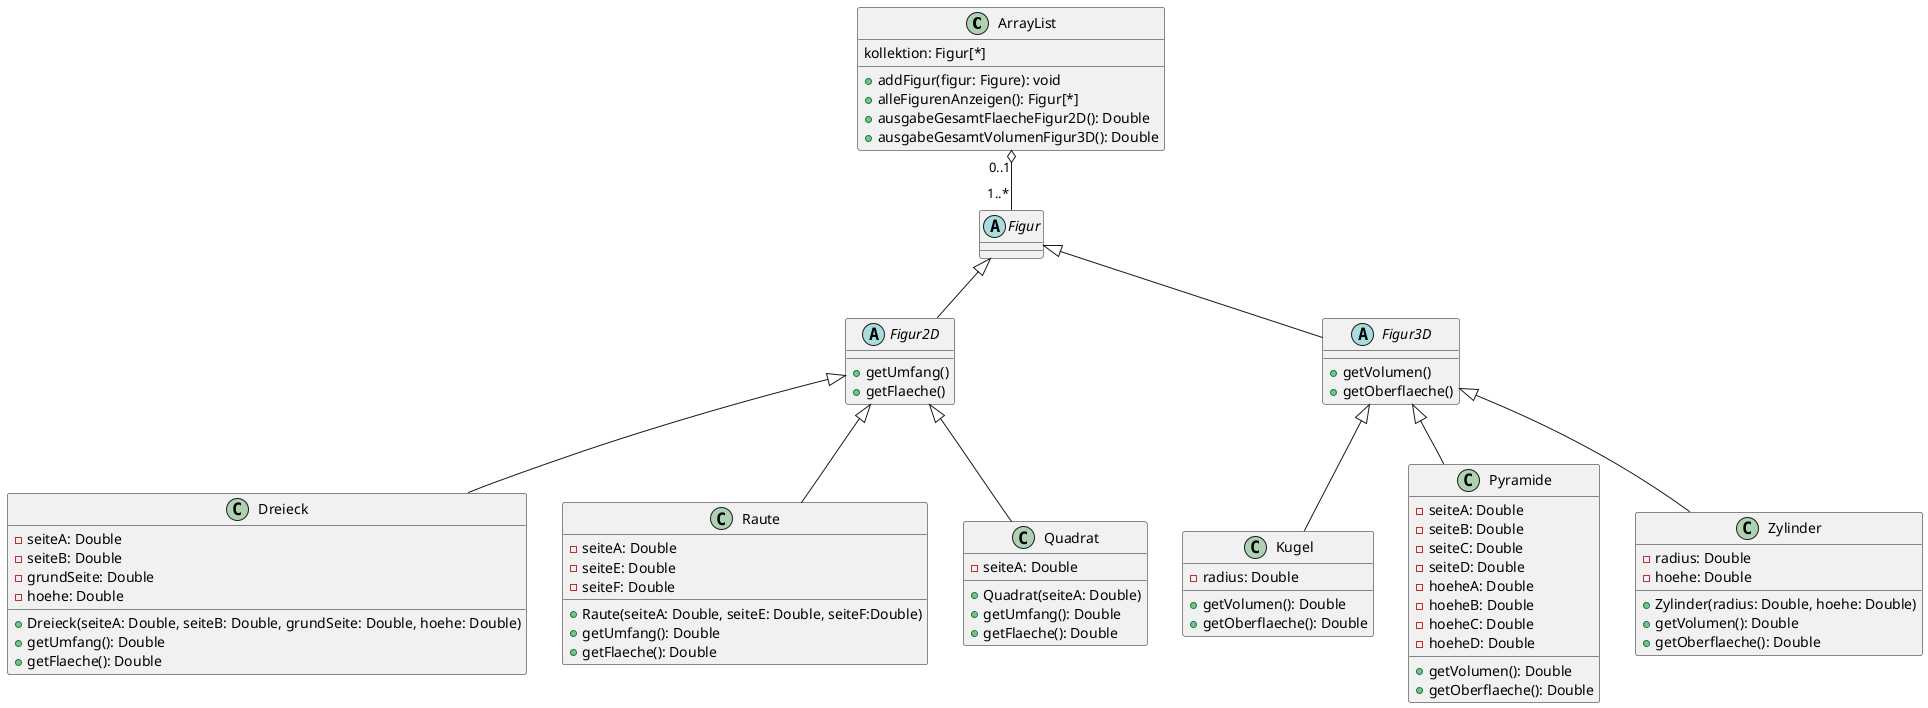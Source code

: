 @startuml figures
class ArrayList {
    kollektion: Figur[*]
+addFigur(figur: Figure): void
+alleFigurenAnzeigen(): Figur[*]
+ausgabeGesamtFlaecheFigur2D(): Double
+ausgabeGesamtVolumenFigur3D(): Double
}

abstract Figur {
    
}

abstract Figur2D {
    +getUmfang()
    +getFlaeche()
}

abstract Figur3D {
    +getVolumen()
    +getOberflaeche()
}

class Kugel {
    -radius: Double
+getVolumen(): Double
+getOberflaeche(): Double
}

class Pyramide {
    -seiteA: Double
    -seiteB: Double
    -seiteC: Double
    -seiteD: Double
    -hoeheA: Double
    -hoeheB: Double
    -hoeheC: Double
    -hoeheD: Double
+getVolumen(): Double
+getOberflaeche(): Double
}

class Zylinder {
    -radius: Double
    -hoehe: Double
+Zylinder(radius: Double, hoehe: Double)
+getVolumen(): Double
+getOberflaeche(): Double
}

class Dreieck {
    -seiteA: Double
    -seiteB: Double
    -grundSeite: Double
    -hoehe: Double
+Dreieck(seiteA: Double, seiteB: Double, grundSeite: Double, hoehe: Double)
+getUmfang(): Double
+getFlaeche(): Double
}

class Raute {
    -seiteA: Double
    -seiteE: Double
    -seiteF: Double
+Raute(seiteA: Double, seiteE: Double, seiteF:Double)
+getUmfang(): Double
+getFlaeche(): Double
}

class Quadrat {
    -seiteA: Double
+Quadrat(seiteA: Double)
+getUmfang(): Double
+getFlaeche(): Double
}

ArrayList "0..1" o-- "1..*" Figur
Figur <|-- Figur3D
Figur <|-- Figur2D
Figur2D <|-- Dreieck
Figur2D <|-- Raute
Figur2D <|-- Quadrat
Figur3D <|-- Kugel
Figur3D <|-- Pyramide
Figur3D <|-- Zylinder
@enduml